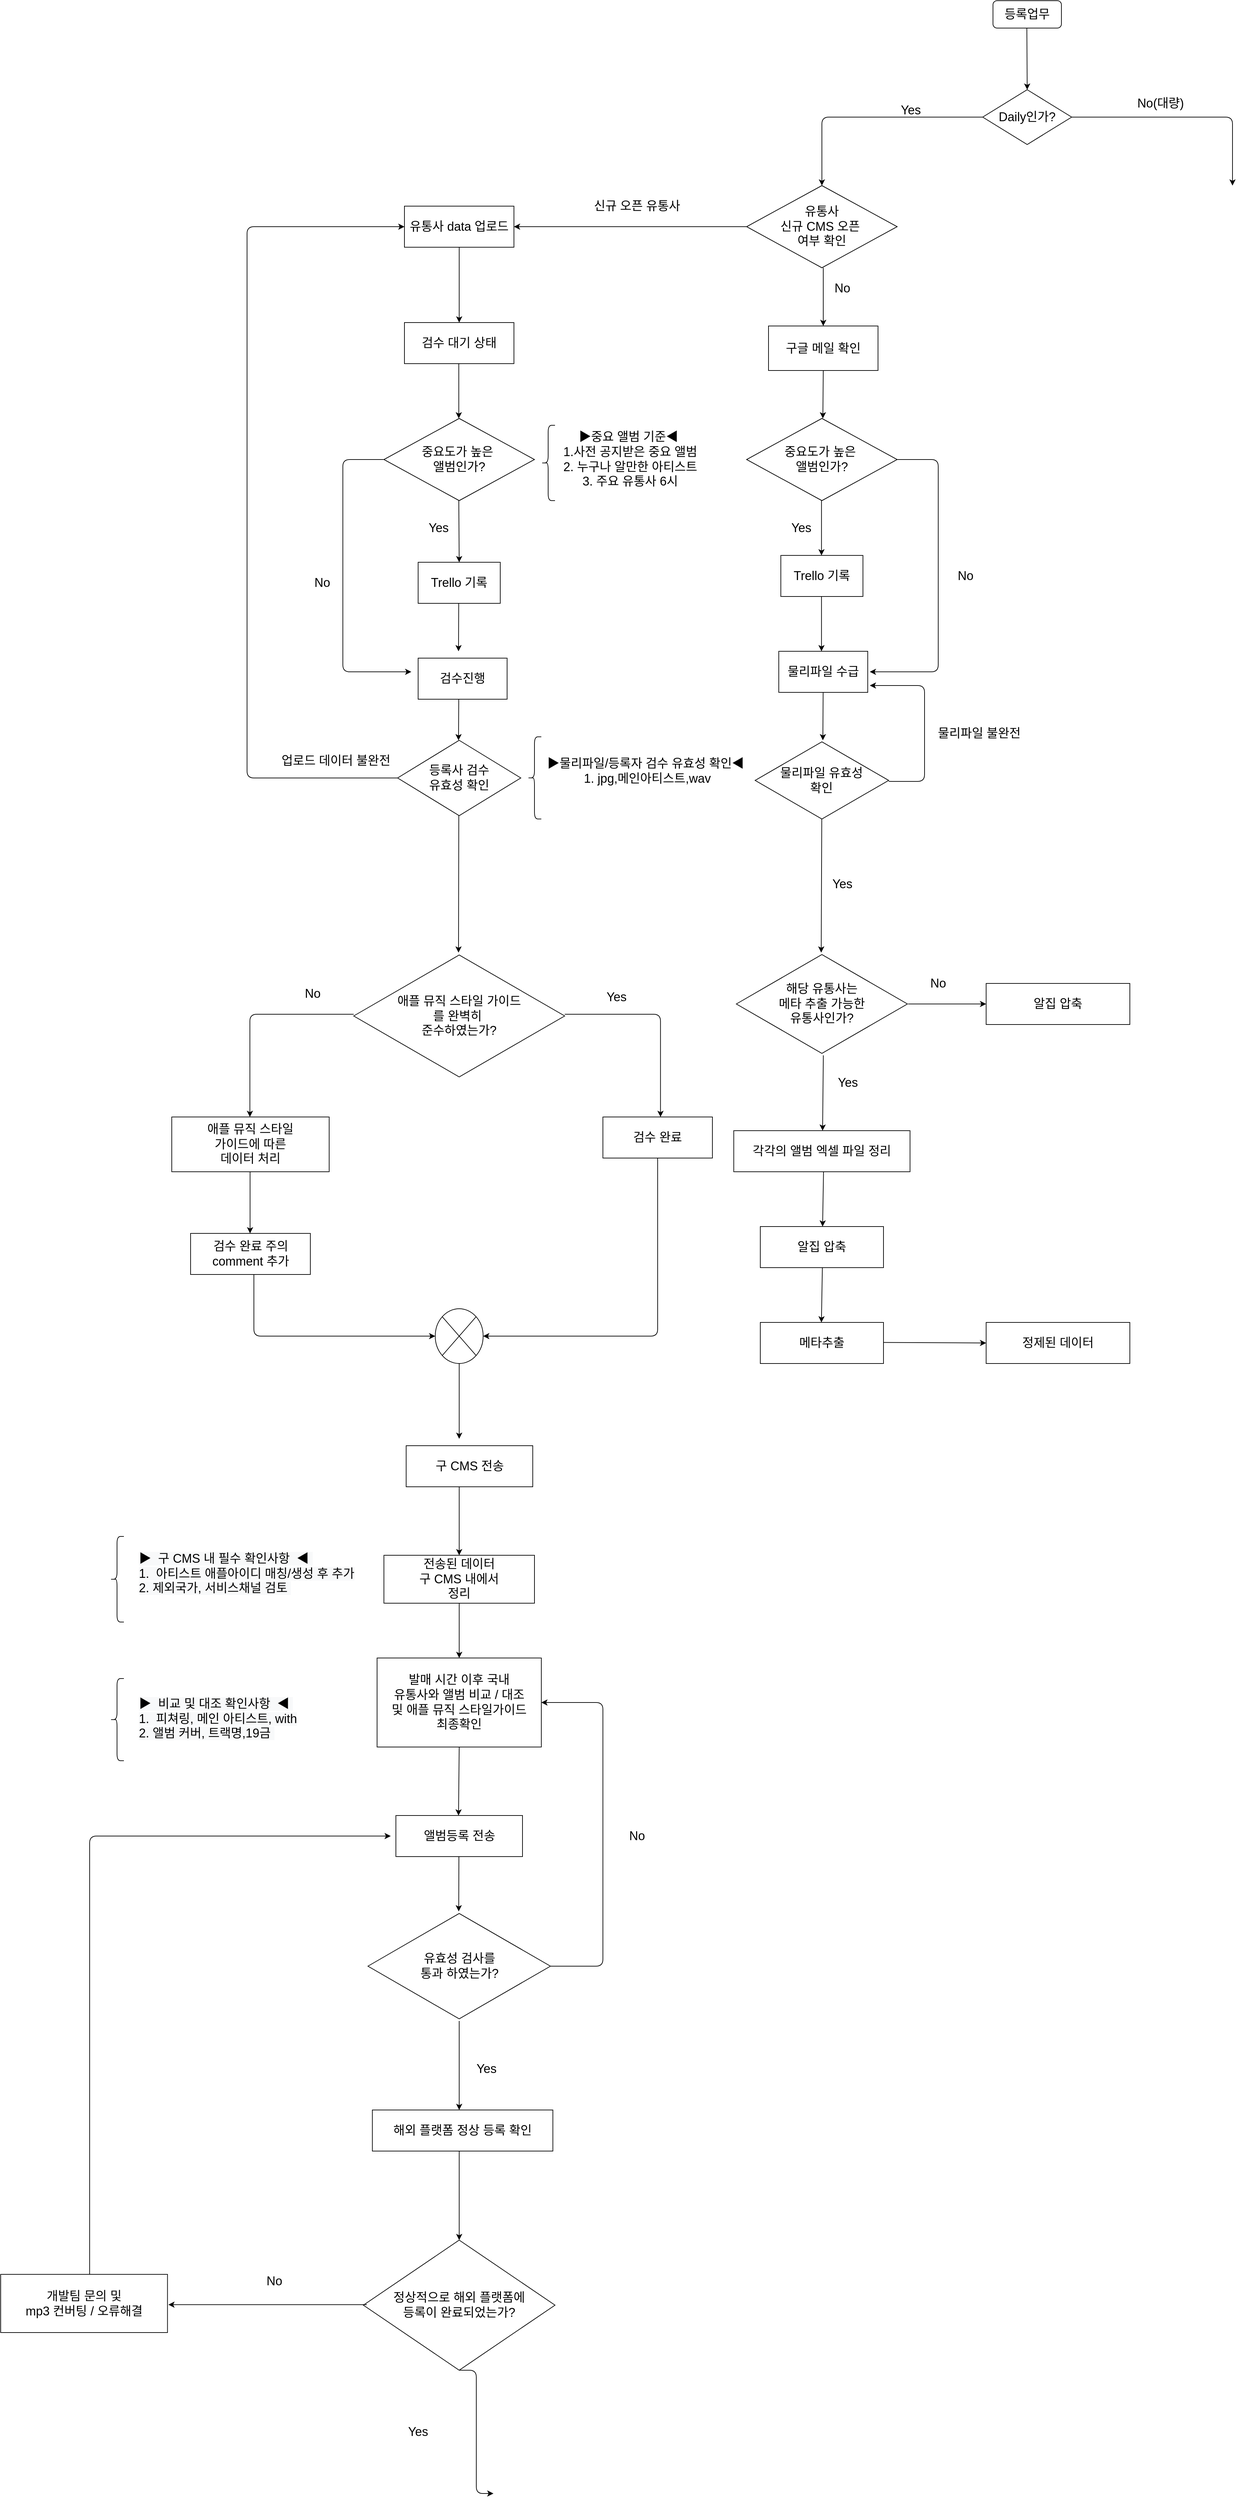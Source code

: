 <mxfile version="13.7.5" type="github">
  <diagram id="C5RBs43oDa-KdzZeNtuy" name="Page-1">
    <mxGraphModel dx="2010" dy="1134" grid="1" gridSize="10" guides="1" tooltips="1" connect="1" arrows="1" fold="1" page="1" pageScale="5" pageWidth="827" pageHeight="1169" math="0" shadow="0">
      <root>
        <mxCell id="WIyWlLk6GJQsqaUBKTNV-0" />
        <mxCell id="WIyWlLk6GJQsqaUBKTNV-1" parent="WIyWlLk6GJQsqaUBKTNV-0" />
        <mxCell id="NXojXSi49g-Y3K-OqPZ--0" value="&lt;span style=&quot;font-size: 18px&quot;&gt;등록업무&lt;/span&gt;" style="rounded=1;whiteSpace=wrap;html=1;" parent="WIyWlLk6GJQsqaUBKTNV-1" vertex="1">
          <mxGeometry x="2250" y="10" width="100" height="40" as="geometry" />
        </mxCell>
        <mxCell id="NXojXSi49g-Y3K-OqPZ--2" value="" style="endArrow=classic;html=1;" parent="WIyWlLk6GJQsqaUBKTNV-1" edge="1">
          <mxGeometry width="50" height="50" relative="1" as="geometry">
            <mxPoint x="2299.5" y="50" as="sourcePoint" />
            <mxPoint x="2300" y="140" as="targetPoint" />
          </mxGeometry>
        </mxCell>
        <mxCell id="NXojXSi49g-Y3K-OqPZ--3" value="&lt;font style=&quot;font-size: 18px&quot;&gt;Daily인가?&lt;/font&gt;" style="rhombus;whiteSpace=wrap;html=1;" parent="WIyWlLk6GJQsqaUBKTNV-1" vertex="1">
          <mxGeometry x="2235" y="140" width="130" height="80" as="geometry" />
        </mxCell>
        <mxCell id="NXojXSi49g-Y3K-OqPZ--4" value="" style="edgeStyle=segmentEdgeStyle;endArrow=classic;html=1;" parent="WIyWlLk6GJQsqaUBKTNV-1" edge="1">
          <mxGeometry width="50" height="50" relative="1" as="geometry">
            <mxPoint x="2365" y="180" as="sourcePoint" />
            <mxPoint x="2600" y="280" as="targetPoint" />
          </mxGeometry>
        </mxCell>
        <mxCell id="NXojXSi49g-Y3K-OqPZ--5" value="&lt;span style=&quot;font-size: 18px&quot;&gt;No(대량)&lt;/span&gt;" style="text;html=1;strokeColor=none;fillColor=none;align=center;verticalAlign=middle;whiteSpace=wrap;rounded=0;" parent="WIyWlLk6GJQsqaUBKTNV-1" vertex="1">
          <mxGeometry x="2440" y="150" width="110" height="20" as="geometry" />
        </mxCell>
        <mxCell id="NXojXSi49g-Y3K-OqPZ--6" value="" style="edgeStyle=segmentEdgeStyle;endArrow=classic;html=1;" parent="WIyWlLk6GJQsqaUBKTNV-1" edge="1">
          <mxGeometry width="50" height="50" relative="1" as="geometry">
            <mxPoint x="2235" y="180" as="sourcePoint" />
            <mxPoint x="2000" y="280" as="targetPoint" />
            <Array as="points">
              <mxPoint x="2000" y="180" />
              <mxPoint x="2000" y="280" />
            </Array>
          </mxGeometry>
        </mxCell>
        <mxCell id="NXojXSi49g-Y3K-OqPZ--7" value="&lt;span style=&quot;font-size: 18px&quot;&gt;No&lt;/span&gt;" style="text;html=1;strokeColor=none;fillColor=none;align=center;verticalAlign=middle;whiteSpace=wrap;rounded=0;" parent="WIyWlLk6GJQsqaUBKTNV-1" vertex="1">
          <mxGeometry x="1970" y="420" width="120" height="20" as="geometry" />
        </mxCell>
        <mxCell id="NXojXSi49g-Y3K-OqPZ--8" value="&lt;font style=&quot;font-size: 18px&quot;&gt;유통사&lt;br&gt;신규 CMS 오픈&amp;nbsp;&lt;br&gt;여부 확인&lt;/font&gt;" style="rhombus;whiteSpace=wrap;html=1;" parent="WIyWlLk6GJQsqaUBKTNV-1" vertex="1">
          <mxGeometry x="1890" y="280" width="220" height="120" as="geometry" />
        </mxCell>
        <mxCell id="NXojXSi49g-Y3K-OqPZ--10" value="&lt;span style=&quot;font-size: 18px&quot;&gt;신규 오픈 유통사&lt;/span&gt;" style="text;html=1;strokeColor=none;fillColor=none;align=center;verticalAlign=middle;whiteSpace=wrap;rounded=0;" parent="WIyWlLk6GJQsqaUBKTNV-1" vertex="1">
          <mxGeometry x="1640" y="300" width="180" height="20" as="geometry" />
        </mxCell>
        <mxCell id="NXojXSi49g-Y3K-OqPZ--12" value="&lt;span style=&quot;font-size: 18px&quot;&gt;Yes&lt;/span&gt;" style="text;html=1;strokeColor=none;fillColor=none;align=center;verticalAlign=middle;whiteSpace=wrap;rounded=0;" parent="WIyWlLk6GJQsqaUBKTNV-1" vertex="1">
          <mxGeometry x="2070" y="160" width="120" height="20" as="geometry" />
        </mxCell>
        <mxCell id="NXojXSi49g-Y3K-OqPZ--13" value="" style="endArrow=classic;html=1;" parent="WIyWlLk6GJQsqaUBKTNV-1" edge="1" target="NXojXSi49g-Y3K-OqPZ--14">
          <mxGeometry width="50" height="50" relative="1" as="geometry">
            <mxPoint x="2002" y="400" as="sourcePoint" />
            <mxPoint x="2000" y="440" as="targetPoint" />
          </mxGeometry>
        </mxCell>
        <mxCell id="NXojXSi49g-Y3K-OqPZ--14" value="&lt;span style=&quot;font-size: 18px&quot;&gt;&lt;br&gt;구글 메일 확인&lt;br&gt;&lt;br&gt;&lt;/span&gt;" style="rounded=0;whiteSpace=wrap;html=1;" parent="WIyWlLk6GJQsqaUBKTNV-1" vertex="1">
          <mxGeometry x="1922" y="485" width="160" height="65" as="geometry" />
        </mxCell>
        <mxCell id="NXojXSi49g-Y3K-OqPZ--17" value="&lt;font style=&quot;font-size: 18px&quot;&gt;검수 대기 상태&lt;/font&gt;" style="rounded=0;whiteSpace=wrap;html=1;" parent="WIyWlLk6GJQsqaUBKTNV-1" vertex="1">
          <mxGeometry x="1390" y="480" width="160" height="60" as="geometry" />
        </mxCell>
        <mxCell id="NXojXSi49g-Y3K-OqPZ--18" value="" style="endArrow=classic;html=1;exitX=0.5;exitY=1;exitDx=0;exitDy=0;" parent="WIyWlLk6GJQsqaUBKTNV-1" edge="1" source="NXojXSi49g-Y3K-OqPZ--14">
          <mxGeometry width="50" height="50" relative="1" as="geometry">
            <mxPoint x="2001" y="590" as="sourcePoint" />
            <mxPoint x="2001.41" y="620" as="targetPoint" />
          </mxGeometry>
        </mxCell>
        <mxCell id="NXojXSi49g-Y3K-OqPZ--19" value="&lt;span style=&quot;font-size: 18px&quot;&gt;중요도가 높은&amp;nbsp;&lt;br&gt;앨범인가?&lt;br&gt;&lt;/span&gt;" style="rhombus;whiteSpace=wrap;html=1;" parent="WIyWlLk6GJQsqaUBKTNV-1" vertex="1">
          <mxGeometry x="1890" y="620" width="220" height="120" as="geometry" />
        </mxCell>
        <mxCell id="NXojXSi49g-Y3K-OqPZ--21" value="" style="endArrow=classic;html=1;" parent="WIyWlLk6GJQsqaUBKTNV-1" edge="1">
          <mxGeometry width="50" height="50" relative="1" as="geometry">
            <mxPoint x="1469.41" y="540" as="sourcePoint" />
            <mxPoint x="1469.41" y="620" as="targetPoint" />
          </mxGeometry>
        </mxCell>
        <mxCell id="NXojXSi49g-Y3K-OqPZ--22" value="&lt;span style=&quot;font-size: 18px&quot;&gt;중요도가 높은&amp;nbsp;&lt;br&gt;앨범인가?&lt;br&gt;&lt;/span&gt;" style="rhombus;whiteSpace=wrap;html=1;" parent="WIyWlLk6GJQsqaUBKTNV-1" vertex="1">
          <mxGeometry x="1360" y="620" width="220" height="120" as="geometry" />
        </mxCell>
        <mxCell id="NXojXSi49g-Y3K-OqPZ--23" value="&lt;font style=&quot;font-size: 18px&quot;&gt;Trello 기록&lt;/font&gt;" style="rounded=0;whiteSpace=wrap;html=1;" parent="WIyWlLk6GJQsqaUBKTNV-1" vertex="1">
          <mxGeometry x="1940" y="820" width="120" height="60" as="geometry" />
        </mxCell>
        <mxCell id="NXojXSi49g-Y3K-OqPZ--24" value="&lt;span style=&quot;font-size: 18px&quot;&gt;Yes&lt;/span&gt;" style="text;html=1;strokeColor=none;fillColor=none;align=center;verticalAlign=middle;whiteSpace=wrap;rounded=0;" parent="WIyWlLk6GJQsqaUBKTNV-1" vertex="1">
          <mxGeometry x="1380" y="770" width="120" height="20" as="geometry" />
        </mxCell>
        <mxCell id="NXojXSi49g-Y3K-OqPZ--28" value="" style="endArrow=classic;html=1;" parent="WIyWlLk6GJQsqaUBKTNV-1" edge="1">
          <mxGeometry width="50" height="50" relative="1" as="geometry">
            <mxPoint x="1999.41" y="740" as="sourcePoint" />
            <mxPoint x="1999.41" y="820" as="targetPoint" />
          </mxGeometry>
        </mxCell>
        <mxCell id="NXojXSi49g-Y3K-OqPZ--29" value="" style="endArrow=classic;html=1;entryX=0.5;entryY=0;entryDx=0;entryDy=0;" parent="WIyWlLk6GJQsqaUBKTNV-1" target="NXojXSi49g-Y3K-OqPZ--44" edge="1">
          <mxGeometry width="50" height="50" relative="1" as="geometry">
            <mxPoint x="1469.41" y="740" as="sourcePoint" />
            <mxPoint x="1469.41" y="820" as="targetPoint" />
          </mxGeometry>
        </mxCell>
        <mxCell id="NXojXSi49g-Y3K-OqPZ--30" value="&lt;span style=&quot;font-size: 18px&quot;&gt;Yes&lt;/span&gt;" style="text;html=1;strokeColor=none;fillColor=none;align=center;verticalAlign=middle;whiteSpace=wrap;rounded=0;" parent="WIyWlLk6GJQsqaUBKTNV-1" vertex="1">
          <mxGeometry x="1910" y="770" width="120" height="20" as="geometry" />
        </mxCell>
        <mxCell id="NXojXSi49g-Y3K-OqPZ--31" value="&lt;span style=&quot;font-size: 18px&quot;&gt;검수 완료&lt;/span&gt;" style="rounded=0;whiteSpace=wrap;html=1;" parent="WIyWlLk6GJQsqaUBKTNV-1" vertex="1">
          <mxGeometry x="1680" y="1640" width="160" height="60" as="geometry" />
        </mxCell>
        <mxCell id="NXojXSi49g-Y3K-OqPZ--32" value="&lt;span style=&quot;font-size: 18px&quot;&gt;▶중요 앨범 기준◀&amp;nbsp;&lt;br&gt;1.사전 공지받은 중요 앨범&lt;br&gt;2. 누구나 알만한 아티스트&lt;br&gt;3. 주요 유통사 6시&lt;br&gt;&lt;/span&gt;" style="text;html=1;strokeColor=none;fillColor=none;align=center;verticalAlign=middle;whiteSpace=wrap;rounded=0;" parent="WIyWlLk6GJQsqaUBKTNV-1" vertex="1">
          <mxGeometry x="1580" y="585" width="280" height="190" as="geometry" />
        </mxCell>
        <mxCell id="NXojXSi49g-Y3K-OqPZ--33" value="" style="shape=curlyBracket;whiteSpace=wrap;html=1;rounded=1;" parent="WIyWlLk6GJQsqaUBKTNV-1" vertex="1">
          <mxGeometry x="1590" y="630" width="20" height="110" as="geometry" />
        </mxCell>
        <mxCell id="NXojXSi49g-Y3K-OqPZ--37" value="" style="edgeStyle=elbowEdgeStyle;elbow=horizontal;endArrow=classic;html=1;" parent="WIyWlLk6GJQsqaUBKTNV-1" edge="1">
          <mxGeometry width="50" height="50" relative="1" as="geometry">
            <mxPoint x="1360" y="680" as="sourcePoint" />
            <mxPoint x="1400" y="990" as="targetPoint" />
            <Array as="points">
              <mxPoint x="1300" y="810" />
            </Array>
          </mxGeometry>
        </mxCell>
        <mxCell id="NXojXSi49g-Y3K-OqPZ--38" value="" style="endArrow=classic;html=1;" parent="WIyWlLk6GJQsqaUBKTNV-1" edge="1">
          <mxGeometry width="50" height="50" relative="1" as="geometry">
            <mxPoint x="1469.29" y="890" as="sourcePoint" />
            <mxPoint x="1469" y="960" as="targetPoint" />
          </mxGeometry>
        </mxCell>
        <mxCell id="NXojXSi49g-Y3K-OqPZ--39" value="" style="edgeStyle=elbowEdgeStyle;elbow=horizontal;endArrow=classic;html=1;" parent="WIyWlLk6GJQsqaUBKTNV-1" edge="1">
          <mxGeometry width="50" height="50" relative="1" as="geometry">
            <mxPoint x="2110" y="680" as="sourcePoint" />
            <mxPoint x="2070" y="990" as="targetPoint" />
            <Array as="points">
              <mxPoint x="2170" y="850" />
            </Array>
          </mxGeometry>
        </mxCell>
        <mxCell id="NXojXSi49g-Y3K-OqPZ--40" value="" style="endArrow=classic;html=1;" parent="WIyWlLk6GJQsqaUBKTNV-1" edge="1">
          <mxGeometry width="50" height="50" relative="1" as="geometry">
            <mxPoint x="1999.41" y="880" as="sourcePoint" />
            <mxPoint x="1999.41" y="960" as="targetPoint" />
          </mxGeometry>
        </mxCell>
        <mxCell id="NXojXSi49g-Y3K-OqPZ--41" value="&lt;span style=&quot;font-size: 18px&quot;&gt;Yes&lt;/span&gt;" style="text;html=1;strokeColor=none;fillColor=none;align=center;verticalAlign=middle;whiteSpace=wrap;rounded=0;" parent="WIyWlLk6GJQsqaUBKTNV-1" vertex="1">
          <mxGeometry x="1640" y="1455" width="120" height="20" as="geometry" />
        </mxCell>
        <mxCell id="NXojXSi49g-Y3K-OqPZ--42" value="&lt;span style=&quot;font-size: 18px&quot;&gt;No&lt;/span&gt;" style="text;html=1;strokeColor=none;fillColor=none;align=center;verticalAlign=middle;whiteSpace=wrap;rounded=0;" parent="WIyWlLk6GJQsqaUBKTNV-1" vertex="1">
          <mxGeometry x="2150" y="840" width="120" height="20" as="geometry" />
        </mxCell>
        <mxCell id="NXojXSi49g-Y3K-OqPZ--44" value="&lt;font style=&quot;font-size: 18px&quot;&gt;Trello 기록&lt;/font&gt;" style="rounded=0;whiteSpace=wrap;html=1;" parent="WIyWlLk6GJQsqaUBKTNV-1" vertex="1">
          <mxGeometry x="1410" y="830" width="120" height="60" as="geometry" />
        </mxCell>
        <mxCell id="NXojXSi49g-Y3K-OqPZ--46" value="&lt;font style=&quot;font-size: 18px&quot;&gt;물리파일 수급&lt;/font&gt;" style="rounded=0;whiteSpace=wrap;html=1;" parent="WIyWlLk6GJQsqaUBKTNV-1" vertex="1">
          <mxGeometry x="1937" y="960" width="130" height="60" as="geometry" />
        </mxCell>
        <mxCell id="_Ghy4deFd8bVYPHdU4sL-0" value="&lt;span style=&quot;font-size: 18px&quot;&gt;유통사 data 업로드&lt;/span&gt;" style="rounded=0;whiteSpace=wrap;html=1;" vertex="1" parent="WIyWlLk6GJQsqaUBKTNV-1">
          <mxGeometry x="1390" y="310" width="160" height="60" as="geometry" />
        </mxCell>
        <mxCell id="_Ghy4deFd8bVYPHdU4sL-1" value="" style="endArrow=classic;html=1;entryX=1;entryY=0.5;entryDx=0;entryDy=0;" edge="1" parent="WIyWlLk6GJQsqaUBKTNV-1" target="_Ghy4deFd8bVYPHdU4sL-0">
          <mxGeometry width="50" height="50" relative="1" as="geometry">
            <mxPoint x="1890" y="340" as="sourcePoint" />
            <mxPoint x="1570" y="340" as="targetPoint" />
          </mxGeometry>
        </mxCell>
        <mxCell id="_Ghy4deFd8bVYPHdU4sL-3" value="" style="endArrow=classic;html=1;entryX=0.5;entryY=0;entryDx=0;entryDy=0;" edge="1" parent="WIyWlLk6GJQsqaUBKTNV-1" target="NXojXSi49g-Y3K-OqPZ--17">
          <mxGeometry width="50" height="50" relative="1" as="geometry">
            <mxPoint x="1470" y="370" as="sourcePoint" />
            <mxPoint x="1520" y="320" as="targetPoint" />
          </mxGeometry>
        </mxCell>
        <mxCell id="_Ghy4deFd8bVYPHdU4sL-4" value="&lt;font style=&quot;font-size: 18px&quot;&gt;등록사 검수&lt;br&gt;유효성 확인&lt;br&gt;&lt;/font&gt;" style="rhombus;whiteSpace=wrap;html=1;" vertex="1" parent="WIyWlLk6GJQsqaUBKTNV-1">
          <mxGeometry x="1380" y="1090" width="180" height="110" as="geometry" />
        </mxCell>
        <mxCell id="_Ghy4deFd8bVYPHdU4sL-10" value="&lt;font style=&quot;font-size: 18px&quot;&gt;물리파일 유효성&lt;br&gt;확인&lt;br&gt;&lt;/font&gt;" style="html=1;whiteSpace=wrap;aspect=fixed;shape=isoRectangle;" vertex="1" parent="WIyWlLk6GJQsqaUBKTNV-1">
          <mxGeometry x="1902.42" y="1090" width="195.17" height="117.1" as="geometry" />
        </mxCell>
        <mxCell id="_Ghy4deFd8bVYPHdU4sL-11" value="" style="endArrow=classic;html=1;" edge="1" parent="WIyWlLk6GJQsqaUBKTNV-1">
          <mxGeometry width="50" height="50" relative="1" as="geometry">
            <mxPoint x="1469.41" y="1020.0" as="sourcePoint" />
            <mxPoint x="1469" y="1090" as="targetPoint" />
          </mxGeometry>
        </mxCell>
        <mxCell id="_Ghy4deFd8bVYPHdU4sL-12" value="" style="edgeStyle=elbowEdgeStyle;elbow=horizontal;endArrow=classic;html=1;exitX=0;exitY=0.5;exitDx=0;exitDy=0;" edge="1" parent="WIyWlLk6GJQsqaUBKTNV-1" source="_Ghy4deFd8bVYPHdU4sL-4">
          <mxGeometry width="50" height="50" relative="1" as="geometry">
            <mxPoint x="1180" y="1140" as="sourcePoint" />
            <mxPoint x="1390" y="340" as="targetPoint" />
            <Array as="points">
              <mxPoint x="1160" y="460" />
            </Array>
          </mxGeometry>
        </mxCell>
        <mxCell id="_Ghy4deFd8bVYPHdU4sL-13" value="&lt;span style=&quot;font-size: 18px&quot;&gt;물리파일 불완전&lt;/span&gt;" style="text;html=1;strokeColor=none;fillColor=none;align=center;verticalAlign=middle;whiteSpace=wrap;rounded=0;" vertex="1" parent="WIyWlLk6GJQsqaUBKTNV-1">
          <mxGeometry x="2130" y="1060" width="200" height="40" as="geometry" />
        </mxCell>
        <mxCell id="_Ghy4deFd8bVYPHdU4sL-14" value="" style="shape=curlyBracket;whiteSpace=wrap;html=1;rounded=1;" vertex="1" parent="WIyWlLk6GJQsqaUBKTNV-1">
          <mxGeometry x="1570" y="1084.9" width="20" height="120" as="geometry" />
        </mxCell>
        <mxCell id="_Ghy4deFd8bVYPHdU4sL-15" value="&lt;span style=&quot;font-size: 18px&quot;&gt;▶물리파일/등록자 검수 유효성 확인◀&amp;nbsp;&lt;br&gt;1. jpg,메인아티스트,wav&lt;br&gt;&lt;/span&gt;" style="text;html=1;strokeColor=none;fillColor=none;align=center;verticalAlign=middle;whiteSpace=wrap;rounded=0;" vertex="1" parent="WIyWlLk6GJQsqaUBKTNV-1">
          <mxGeometry x="1580" y="1040" width="330" height="190" as="geometry" />
        </mxCell>
        <mxCell id="_Ghy4deFd8bVYPHdU4sL-16" value="" style="endArrow=classic;html=1;" edge="1" parent="WIyWlLk6GJQsqaUBKTNV-1">
          <mxGeometry width="50" height="50" relative="1" as="geometry">
            <mxPoint x="2001.82" y="1020" as="sourcePoint" />
            <mxPoint x="2001.41" y="1090" as="targetPoint" />
          </mxGeometry>
        </mxCell>
        <mxCell id="_Ghy4deFd8bVYPHdU4sL-20" value="" style="edgeStyle=elbowEdgeStyle;elbow=horizontal;endArrow=classic;html=1;" edge="1" parent="WIyWlLk6GJQsqaUBKTNV-1">
          <mxGeometry width="50" height="50" relative="1" as="geometry">
            <mxPoint x="2097.59" y="1150" as="sourcePoint" />
            <mxPoint x="2070" y="1010" as="targetPoint" />
            <Array as="points">
              <mxPoint x="2150" y="1080" />
            </Array>
          </mxGeometry>
        </mxCell>
        <mxCell id="_Ghy4deFd8bVYPHdU4sL-21" value="&lt;span style=&quot;font-size: 18px&quot;&gt;업로드 데이터 불완전&lt;/span&gt;" style="text;html=1;strokeColor=none;fillColor=none;align=center;verticalAlign=middle;whiteSpace=wrap;rounded=0;" vertex="1" parent="WIyWlLk6GJQsqaUBKTNV-1">
          <mxGeometry x="1190" y="1100" width="200" height="40" as="geometry" />
        </mxCell>
        <mxCell id="_Ghy4deFd8bVYPHdU4sL-22" value="" style="endArrow=classic;html=1;" edge="1" parent="WIyWlLk6GJQsqaUBKTNV-1">
          <mxGeometry width="50" height="50" relative="1" as="geometry">
            <mxPoint x="1469.41" y="1200.0" as="sourcePoint" />
            <mxPoint x="1469" y="1400" as="targetPoint" />
          </mxGeometry>
        </mxCell>
        <mxCell id="_Ghy4deFd8bVYPHdU4sL-23" value="" style="endArrow=classic;html=1;" edge="1" parent="WIyWlLk6GJQsqaUBKTNV-1">
          <mxGeometry width="50" height="50" relative="1" as="geometry">
            <mxPoint x="1999.82" y="1204.9" as="sourcePoint" />
            <mxPoint x="1999" y="1400" as="targetPoint" />
          </mxGeometry>
        </mxCell>
        <mxCell id="_Ghy4deFd8bVYPHdU4sL-25" value="&lt;span style=&quot;font-size: 18px&quot;&gt;Yes&lt;/span&gt;" style="text;html=1;strokeColor=none;fillColor=none;align=center;verticalAlign=middle;whiteSpace=wrap;rounded=0;" vertex="1" parent="WIyWlLk6GJQsqaUBKTNV-1">
          <mxGeometry x="1977.59" y="1580" width="120" height="20" as="geometry" />
        </mxCell>
        <mxCell id="_Ghy4deFd8bVYPHdU4sL-34" value="&lt;font style=&quot;font-size: 18px&quot;&gt;애플 뮤직 스타일 가이드&lt;br&gt;를 완벽히&amp;nbsp;&lt;br&gt;준수하였는가?&lt;br&gt;&lt;/font&gt;" style="html=1;whiteSpace=wrap;aspect=fixed;shape=isoRectangle;" vertex="1" parent="WIyWlLk6GJQsqaUBKTNV-1">
          <mxGeometry x="1315.84" y="1400" width="308.33" height="185" as="geometry" />
        </mxCell>
        <mxCell id="_Ghy4deFd8bVYPHdU4sL-35" value="" style="edgeStyle=segmentEdgeStyle;endArrow=classic;html=1;" edge="1" parent="WIyWlLk6GJQsqaUBKTNV-1">
          <mxGeometry width="50" height="50" relative="1" as="geometry">
            <mxPoint x="1624.17" y="1490" as="sourcePoint" />
            <mxPoint x="1764.17" y="1640" as="targetPoint" />
            <Array as="points">
              <mxPoint x="1764.17" y="1490" />
              <mxPoint x="1764.17" y="1620" />
            </Array>
          </mxGeometry>
        </mxCell>
        <mxCell id="_Ghy4deFd8bVYPHdU4sL-36" value="" style="edgeStyle=segmentEdgeStyle;endArrow=classic;html=1;" edge="1" parent="WIyWlLk6GJQsqaUBKTNV-1">
          <mxGeometry width="50" height="50" relative="1" as="geometry">
            <mxPoint x="1315.84" y="1490" as="sourcePoint" />
            <mxPoint x="1164.17" y="1640" as="targetPoint" />
            <Array as="points">
              <mxPoint x="1164.17" y="1490" />
              <mxPoint x="1164.17" y="1620" />
            </Array>
          </mxGeometry>
        </mxCell>
        <mxCell id="_Ghy4deFd8bVYPHdU4sL-37" value="&lt;span style=&quot;font-size: 18px&quot;&gt;No&lt;/span&gt;" style="text;html=1;strokeColor=none;fillColor=none;align=center;verticalAlign=middle;whiteSpace=wrap;rounded=0;" vertex="1" parent="WIyWlLk6GJQsqaUBKTNV-1">
          <mxGeometry x="1195.84" y="1450" width="120" height="20" as="geometry" />
        </mxCell>
        <mxCell id="_Ghy4deFd8bVYPHdU4sL-38" value="&lt;span style=&quot;font-size: 18px&quot;&gt;No&lt;/span&gt;" style="text;html=1;strokeColor=none;fillColor=none;align=center;verticalAlign=middle;whiteSpace=wrap;rounded=0;" vertex="1" parent="WIyWlLk6GJQsqaUBKTNV-1">
          <mxGeometry x="1210" y="850" width="120" height="20" as="geometry" />
        </mxCell>
        <mxCell id="_Ghy4deFd8bVYPHdU4sL-40" value="&lt;span style=&quot;font-size: 18px&quot;&gt;애플 뮤직 스타일&lt;br&gt;가이드에 따른&lt;br&gt;데이터 처리&lt;br&gt;&lt;/span&gt;" style="rounded=0;whiteSpace=wrap;html=1;" vertex="1" parent="WIyWlLk6GJQsqaUBKTNV-1">
          <mxGeometry x="1050" y="1640" width="230" height="80" as="geometry" />
        </mxCell>
        <mxCell id="_Ghy4deFd8bVYPHdU4sL-41" value="&lt;span style=&quot;font-size: 18px&quot;&gt;검수진행&lt;/span&gt;" style="rounded=0;whiteSpace=wrap;html=1;" vertex="1" parent="WIyWlLk6GJQsqaUBKTNV-1">
          <mxGeometry x="1410" y="970" width="130" height="60" as="geometry" />
        </mxCell>
        <mxCell id="_Ghy4deFd8bVYPHdU4sL-42" value="&lt;span style=&quot;font-size: 18px&quot;&gt;검수 완료 주의&lt;br&gt;comment 추가&lt;br&gt;&lt;/span&gt;" style="rounded=0;whiteSpace=wrap;html=1;" vertex="1" parent="WIyWlLk6GJQsqaUBKTNV-1">
          <mxGeometry x="1077.5" y="1810" width="175" height="60" as="geometry" />
        </mxCell>
        <mxCell id="_Ghy4deFd8bVYPHdU4sL-43" value="" style="endArrow=classic;html=1;" edge="1" parent="WIyWlLk6GJQsqaUBKTNV-1">
          <mxGeometry width="50" height="50" relative="1" as="geometry">
            <mxPoint x="1164.41" y="1720" as="sourcePoint" />
            <mxPoint x="1164.41" y="1810" as="targetPoint" />
          </mxGeometry>
        </mxCell>
        <mxCell id="_Ghy4deFd8bVYPHdU4sL-45" value="" style="edgeStyle=segmentEdgeStyle;endArrow=classic;html=1;" edge="1" parent="WIyWlLk6GJQsqaUBKTNV-1" target="_Ghy4deFd8bVYPHdU4sL-47">
          <mxGeometry width="50" height="50" relative="1" as="geometry">
            <mxPoint x="1170" y="1870" as="sourcePoint" />
            <mxPoint x="1430" y="1960" as="targetPoint" />
            <Array as="points">
              <mxPoint x="1170" y="1960" />
              <mxPoint x="1220" y="1960" />
            </Array>
          </mxGeometry>
        </mxCell>
        <mxCell id="_Ghy4deFd8bVYPHdU4sL-46" value="" style="edgeStyle=segmentEdgeStyle;endArrow=classic;html=1;entryX=1;entryY=0.5;entryDx=0;entryDy=0;" edge="1" parent="WIyWlLk6GJQsqaUBKTNV-1" target="_Ghy4deFd8bVYPHdU4sL-47">
          <mxGeometry width="50" height="50" relative="1" as="geometry">
            <mxPoint x="1760" y="1700" as="sourcePoint" />
            <mxPoint x="1490" y="1960" as="targetPoint" />
            <Array as="points">
              <mxPoint x="1760" y="1960" />
            </Array>
          </mxGeometry>
        </mxCell>
        <mxCell id="_Ghy4deFd8bVYPHdU4sL-47" value="" style="shape=sumEllipse;perimeter=ellipsePerimeter;whiteSpace=wrap;html=1;backgroundOutline=1;" vertex="1" parent="WIyWlLk6GJQsqaUBKTNV-1">
          <mxGeometry x="1435" y="1920" width="70" height="80" as="geometry" />
        </mxCell>
        <mxCell id="_Ghy4deFd8bVYPHdU4sL-48" value="" style="endArrow=classic;html=1;" edge="1" parent="WIyWlLk6GJQsqaUBKTNV-1">
          <mxGeometry width="50" height="50" relative="1" as="geometry">
            <mxPoint x="1470" y="2000" as="sourcePoint" />
            <mxPoint x="1470" y="2110" as="targetPoint" />
          </mxGeometry>
        </mxCell>
        <mxCell id="_Ghy4deFd8bVYPHdU4sL-49" value="&lt;span style=&quot;font-size: 18px&quot;&gt;앨범등록 전송&lt;/span&gt;" style="rounded=0;whiteSpace=wrap;html=1;" vertex="1" parent="WIyWlLk6GJQsqaUBKTNV-1">
          <mxGeometry x="1377.5" y="2660" width="185" height="60" as="geometry" />
        </mxCell>
        <mxCell id="_Ghy4deFd8bVYPHdU4sL-50" value="" style="endArrow=classic;html=1;" edge="1" parent="WIyWlLk6GJQsqaUBKTNV-1">
          <mxGeometry width="50" height="50" relative="1" as="geometry">
            <mxPoint x="1470" y="2170" as="sourcePoint" />
            <mxPoint x="1470" y="2280" as="targetPoint" />
          </mxGeometry>
        </mxCell>
        <mxCell id="_Ghy4deFd8bVYPHdU4sL-51" value="&lt;font style=&quot;font-size: 18px&quot;&gt;전송된 데이터 &lt;br&gt;구 CMS 내에서&lt;br&gt;정리&lt;/font&gt;" style="rounded=0;whiteSpace=wrap;html=1;" vertex="1" parent="WIyWlLk6GJQsqaUBKTNV-1">
          <mxGeometry x="1360" y="2280" width="220" height="70" as="geometry" />
        </mxCell>
        <mxCell id="_Ghy4deFd8bVYPHdU4sL-52" value="" style="shape=curlyBracket;whiteSpace=wrap;html=1;rounded=1;" vertex="1" parent="WIyWlLk6GJQsqaUBKTNV-1">
          <mxGeometry x="960" y="2252.5" width="20" height="125" as="geometry" />
        </mxCell>
        <mxCell id="_Ghy4deFd8bVYPHdU4sL-53" value="&lt;span style=&quot;color: rgb(0 , 0 , 0) ; font-family: &amp;#34;helvetica&amp;#34; ; font-size: 18px ; font-style: normal ; font-weight: 400 ; letter-spacing: normal ; text-align: center ; text-indent: 0px ; text-transform: none ; word-spacing: 0px ; background-color: rgb(248 , 249 , 250) ; display: inline ; float: none&quot;&gt;▶&amp;nbsp; 구 CMS 내 필수 확인사항&amp;nbsp; ◀&amp;nbsp;&lt;br&gt;1.&amp;nbsp; 아티스트 애플아이디 매칭/생성 후 추가&lt;br&gt;2. 제외국가, 서비스채널 검토&amp;nbsp;&lt;br&gt;&lt;/span&gt;" style="text;whiteSpace=wrap;html=1;" vertex="1" parent="WIyWlLk6GJQsqaUBKTNV-1">
          <mxGeometry x="1000" y="2267.5" width="380" height="100" as="geometry" />
        </mxCell>
        <mxCell id="_Ghy4deFd8bVYPHdU4sL-55" value="" style="endArrow=classic;html=1;entryX=0.5;entryY=0;entryDx=0;entryDy=0;" edge="1" parent="WIyWlLk6GJQsqaUBKTNV-1" target="_Ghy4deFd8bVYPHdU4sL-56">
          <mxGeometry width="50" height="50" relative="1" as="geometry">
            <mxPoint x="1470" y="2350" as="sourcePoint" />
            <mxPoint x="1470" y="2410" as="targetPoint" />
          </mxGeometry>
        </mxCell>
        <mxCell id="_Ghy4deFd8bVYPHdU4sL-56" value="&lt;font style=&quot;font-size: 18px&quot;&gt;발매 시간 이후 국내&lt;br&gt;유통사와 앨범 비교 / 대조&lt;br&gt;및 애플 뮤직 스타일가이드&lt;br&gt;최종확인&lt;br&gt;&lt;/font&gt;" style="rounded=0;whiteSpace=wrap;html=1;" vertex="1" parent="WIyWlLk6GJQsqaUBKTNV-1">
          <mxGeometry x="1350.01" y="2430" width="240" height="130" as="geometry" />
        </mxCell>
        <mxCell id="_Ghy4deFd8bVYPHdU4sL-57" value="" style="shape=curlyBracket;whiteSpace=wrap;html=1;rounded=1;" vertex="1" parent="WIyWlLk6GJQsqaUBKTNV-1">
          <mxGeometry x="960" y="2460" width="20" height="120" as="geometry" />
        </mxCell>
        <mxCell id="_Ghy4deFd8bVYPHdU4sL-58" value="&lt;span style=&quot;color: rgb(0 , 0 , 0) ; font-family: &amp;#34;helvetica&amp;#34; ; font-size: 18px ; font-style: normal ; font-weight: 400 ; letter-spacing: normal ; text-align: center ; text-indent: 0px ; text-transform: none ; word-spacing: 0px ; background-color: rgb(248 , 249 , 250) ; display: inline ; float: none&quot;&gt;▶&amp;nbsp; 비교 및 대조 확인사항&amp;nbsp; ◀&amp;nbsp;&lt;br&gt;1.&amp;nbsp; 피쳐링, 메인 아티스트, with&lt;br&gt;2. 앨범 커버, 트랙명,19금&amp;nbsp;&lt;br&gt;&lt;/span&gt;" style="text;whiteSpace=wrap;html=1;" vertex="1" parent="WIyWlLk6GJQsqaUBKTNV-1">
          <mxGeometry x="1000" y="2480" width="380" height="100" as="geometry" />
        </mxCell>
        <mxCell id="_Ghy4deFd8bVYPHdU4sL-59" value="" style="endArrow=classic;html=1;exitX=0.5;exitY=1;exitDx=0;exitDy=0;" edge="1" parent="WIyWlLk6GJQsqaUBKTNV-1" source="_Ghy4deFd8bVYPHdU4sL-56">
          <mxGeometry width="50" height="50" relative="1" as="geometry">
            <mxPoint x="1469.29" y="2580" as="sourcePoint" />
            <mxPoint x="1469" y="2660" as="targetPoint" />
          </mxGeometry>
        </mxCell>
        <mxCell id="_Ghy4deFd8bVYPHdU4sL-60" value="&lt;font style=&quot;font-size: 18px&quot;&gt;구 CMS 전송&lt;/font&gt;" style="rounded=0;whiteSpace=wrap;html=1;" vertex="1" parent="WIyWlLk6GJQsqaUBKTNV-1">
          <mxGeometry x="1392.5" y="2120" width="185" height="60" as="geometry" />
        </mxCell>
        <mxCell id="_Ghy4deFd8bVYPHdU4sL-61" value="" style="endArrow=classic;html=1;" edge="1" parent="WIyWlLk6GJQsqaUBKTNV-1">
          <mxGeometry width="50" height="50" relative="1" as="geometry">
            <mxPoint x="1469.58" y="2720" as="sourcePoint" />
            <mxPoint x="1469.29" y="2800" as="targetPoint" />
          </mxGeometry>
        </mxCell>
        <mxCell id="_Ghy4deFd8bVYPHdU4sL-62" value="&lt;font style=&quot;font-size: 18px&quot;&gt;유효성 검사를 &lt;br&gt;통과 하였는가?&lt;/font&gt;" style="html=1;whiteSpace=wrap;aspect=fixed;shape=isoRectangle;" vertex="1" parent="WIyWlLk6GJQsqaUBKTNV-1">
          <mxGeometry x="1336.67" y="2800" width="266.67" height="160" as="geometry" />
        </mxCell>
        <mxCell id="_Ghy4deFd8bVYPHdU4sL-63" value="" style="edgeStyle=elbowEdgeStyle;elbow=horizontal;endArrow=classic;html=1;entryX=1;entryY=0.5;entryDx=0;entryDy=0;" edge="1" parent="WIyWlLk6GJQsqaUBKTNV-1" target="_Ghy4deFd8bVYPHdU4sL-56">
          <mxGeometry width="50" height="50" relative="1" as="geometry">
            <mxPoint x="1603.34" y="2880" as="sourcePoint" />
            <mxPoint x="1740" y="2490" as="targetPoint" />
            <Array as="points">
              <mxPoint x="1680" y="2680" />
            </Array>
          </mxGeometry>
        </mxCell>
        <mxCell id="_Ghy4deFd8bVYPHdU4sL-64" value="&lt;span style=&quot;font-size: 18px&quot;&gt;No&lt;/span&gt;" style="text;html=1;strokeColor=none;fillColor=none;align=center;verticalAlign=middle;whiteSpace=wrap;rounded=0;" vertex="1" parent="WIyWlLk6GJQsqaUBKTNV-1">
          <mxGeometry x="1690" y="2680" width="80" height="20" as="geometry" />
        </mxCell>
        <mxCell id="_Ghy4deFd8bVYPHdU4sL-67" value="" style="endArrow=classic;html=1;" edge="1" parent="WIyWlLk6GJQsqaUBKTNV-1">
          <mxGeometry width="50" height="50" relative="1" as="geometry">
            <mxPoint x="1470" y="2960" as="sourcePoint" />
            <mxPoint x="1470" y="3090" as="targetPoint" />
          </mxGeometry>
        </mxCell>
        <mxCell id="_Ghy4deFd8bVYPHdU4sL-69" value="&lt;span style=&quot;font-size: 18px&quot;&gt;Yes&lt;/span&gt;" style="text;html=1;strokeColor=none;fillColor=none;align=center;verticalAlign=middle;whiteSpace=wrap;rounded=0;" vertex="1" parent="WIyWlLk6GJQsqaUBKTNV-1">
          <mxGeometry x="1470" y="3020" width="80" height="20" as="geometry" />
        </mxCell>
        <mxCell id="_Ghy4deFd8bVYPHdU4sL-70" value="&lt;span style=&quot;font-size: 18px&quot;&gt;해외 플랫폼 정상 등록 확인&lt;/span&gt;" style="rounded=0;whiteSpace=wrap;html=1;" vertex="1" parent="WIyWlLk6GJQsqaUBKTNV-1">
          <mxGeometry x="1343.13" y="3090" width="263.75" height="60" as="geometry" />
        </mxCell>
        <mxCell id="_Ghy4deFd8bVYPHdU4sL-71" value="" style="endArrow=classic;html=1;" edge="1" parent="WIyWlLk6GJQsqaUBKTNV-1">
          <mxGeometry width="50" height="50" relative="1" as="geometry">
            <mxPoint x="1470" y="3150" as="sourcePoint" />
            <mxPoint x="1470" y="3280" as="targetPoint" />
          </mxGeometry>
        </mxCell>
        <mxCell id="_Ghy4deFd8bVYPHdU4sL-72" value="&lt;font style=&quot;font-size: 18px&quot;&gt;정상적으로 해외 플랫폼에&lt;br&gt;등록이 완료되었는가?&lt;/font&gt;" style="rhombus;whiteSpace=wrap;html=1;" vertex="1" parent="WIyWlLk6GJQsqaUBKTNV-1">
          <mxGeometry x="1330" y="3280" width="280" height="190" as="geometry" />
        </mxCell>
        <mxCell id="_Ghy4deFd8bVYPHdU4sL-73" value="" style="endArrow=classic;html=1;" edge="1" parent="WIyWlLk6GJQsqaUBKTNV-1">
          <mxGeometry width="50" height="50" relative="1" as="geometry">
            <mxPoint x="1335" y="3374.29" as="sourcePoint" />
            <mxPoint x="1045" y="3374.29" as="targetPoint" />
          </mxGeometry>
        </mxCell>
        <mxCell id="_Ghy4deFd8bVYPHdU4sL-74" value="&lt;span style=&quot;font-size: 18px&quot;&gt;No&lt;/span&gt;" style="text;html=1;strokeColor=none;fillColor=none;align=center;verticalAlign=middle;whiteSpace=wrap;rounded=0;" vertex="1" parent="WIyWlLk6GJQsqaUBKTNV-1">
          <mxGeometry x="1160" y="3330" width="80" height="20" as="geometry" />
        </mxCell>
        <mxCell id="_Ghy4deFd8bVYPHdU4sL-76" value="&lt;span style=&quot;font-size: 18px&quot;&gt;개발팀 문의 및&lt;br&gt;mp3 컨버팅 / 오류해결&lt;br&gt;&lt;/span&gt;" style="rounded=0;whiteSpace=wrap;html=1;" vertex="1" parent="WIyWlLk6GJQsqaUBKTNV-1">
          <mxGeometry x="800" y="3330" width="243.75" height="85" as="geometry" />
        </mxCell>
        <mxCell id="_Ghy4deFd8bVYPHdU4sL-77" value="" style="edgeStyle=segmentEdgeStyle;endArrow=classic;html=1;" edge="1" parent="WIyWlLk6GJQsqaUBKTNV-1">
          <mxGeometry width="50" height="50" relative="1" as="geometry">
            <mxPoint x="930" y="3330" as="sourcePoint" />
            <mxPoint x="1370" y="2690" as="targetPoint" />
            <Array as="points">
              <mxPoint x="930" y="3322" />
              <mxPoint x="930" y="2690" />
            </Array>
          </mxGeometry>
        </mxCell>
        <mxCell id="_Ghy4deFd8bVYPHdU4sL-78" value="" style="edgeStyle=elbowEdgeStyle;elbow=horizontal;endArrow=classic;html=1;" edge="1" parent="WIyWlLk6GJQsqaUBKTNV-1">
          <mxGeometry width="50" height="50" relative="1" as="geometry">
            <mxPoint x="1470" y="3470" as="sourcePoint" />
            <mxPoint x="1520" y="3650" as="targetPoint" />
          </mxGeometry>
        </mxCell>
        <mxCell id="_Ghy4deFd8bVYPHdU4sL-79" value="&lt;span style=&quot;font-size: 18px&quot;&gt;Yes&lt;/span&gt;" style="text;html=1;strokeColor=none;fillColor=none;align=center;verticalAlign=middle;whiteSpace=wrap;rounded=0;" vertex="1" parent="WIyWlLk6GJQsqaUBKTNV-1">
          <mxGeometry x="1370" y="3550" width="80" height="20" as="geometry" />
        </mxCell>
        <mxCell id="_Ghy4deFd8bVYPHdU4sL-80" value="&lt;font style=&quot;font-size: 18px&quot;&gt;해당 유통사는&lt;br&gt;메타 추출 가능한&lt;br&gt;유통사인가?&lt;/font&gt;" style="html=1;whiteSpace=wrap;aspect=fixed;shape=isoRectangle;" vertex="1" parent="WIyWlLk6GJQsqaUBKTNV-1">
          <mxGeometry x="1875" y="1400" width="250" height="150" as="geometry" />
        </mxCell>
        <mxCell id="_Ghy4deFd8bVYPHdU4sL-81" value="" style="endArrow=classic;html=1;" edge="1" parent="WIyWlLk6GJQsqaUBKTNV-1">
          <mxGeometry width="50" height="50" relative="1" as="geometry">
            <mxPoint x="2002.11" y="1550" as="sourcePoint" />
            <mxPoint x="2001" y="1660" as="targetPoint" />
          </mxGeometry>
        </mxCell>
        <mxCell id="_Ghy4deFd8bVYPHdU4sL-82" value="&lt;span style=&quot;font-size: 18px&quot;&gt;Yes&lt;/span&gt;" style="text;html=1;strokeColor=none;fillColor=none;align=center;verticalAlign=middle;whiteSpace=wrap;rounded=0;" vertex="1" parent="WIyWlLk6GJQsqaUBKTNV-1">
          <mxGeometry x="1970.0" y="1290" width="120" height="20" as="geometry" />
        </mxCell>
        <mxCell id="_Ghy4deFd8bVYPHdU4sL-84" value="" style="endArrow=classic;html=1;" edge="1" parent="WIyWlLk6GJQsqaUBKTNV-1">
          <mxGeometry width="50" height="50" relative="1" as="geometry">
            <mxPoint x="2126.11" y="1475" as="sourcePoint" />
            <mxPoint x="2240" y="1475" as="targetPoint" />
          </mxGeometry>
        </mxCell>
        <mxCell id="_Ghy4deFd8bVYPHdU4sL-85" value="&lt;span style=&quot;font-size: 18px&quot;&gt;No&lt;/span&gt;" style="text;html=1;strokeColor=none;fillColor=none;align=center;verticalAlign=middle;whiteSpace=wrap;rounded=0;" vertex="1" parent="WIyWlLk6GJQsqaUBKTNV-1">
          <mxGeometry x="2110" y="1435" width="120" height="20" as="geometry" />
        </mxCell>
        <mxCell id="_Ghy4deFd8bVYPHdU4sL-87" value="&lt;span style=&quot;font-size: 18px&quot;&gt;알집 압축&lt;/span&gt;" style="rounded=0;whiteSpace=wrap;html=1;" vertex="1" parent="WIyWlLk6GJQsqaUBKTNV-1">
          <mxGeometry x="2240" y="1445" width="210" height="60" as="geometry" />
        </mxCell>
        <mxCell id="_Ghy4deFd8bVYPHdU4sL-91" value="&lt;span style=&quot;font-size: 18px&quot;&gt;각각의 앨범 엑셀 파일 정리&lt;/span&gt;" style="rounded=0;whiteSpace=wrap;html=1;" vertex="1" parent="WIyWlLk6GJQsqaUBKTNV-1">
          <mxGeometry x="1871.21" y="1660" width="257.58" height="60" as="geometry" />
        </mxCell>
        <mxCell id="_Ghy4deFd8bVYPHdU4sL-92" value="" style="endArrow=classic;html=1;" edge="1" parent="WIyWlLk6GJQsqaUBKTNV-1">
          <mxGeometry width="50" height="50" relative="1" as="geometry">
            <mxPoint x="2002.4" y="1720" as="sourcePoint" />
            <mxPoint x="2001" y="1800" as="targetPoint" />
          </mxGeometry>
        </mxCell>
        <mxCell id="_Ghy4deFd8bVYPHdU4sL-93" value="&lt;span style=&quot;font-size: 18px&quot;&gt;알집 압축&lt;/span&gt;" style="rounded=0;whiteSpace=wrap;html=1;" vertex="1" parent="WIyWlLk6GJQsqaUBKTNV-1">
          <mxGeometry x="1910" y="1800" width="180" height="60" as="geometry" />
        </mxCell>
        <mxCell id="_Ghy4deFd8bVYPHdU4sL-94" value="" style="endArrow=classic;html=1;" edge="1" parent="WIyWlLk6GJQsqaUBKTNV-1">
          <mxGeometry width="50" height="50" relative="1" as="geometry">
            <mxPoint x="2000.69" y="1860" as="sourcePoint" />
            <mxPoint x="1999.29" y="1940" as="targetPoint" />
          </mxGeometry>
        </mxCell>
        <mxCell id="_Ghy4deFd8bVYPHdU4sL-95" value="&lt;span style=&quot;font-size: 18px&quot;&gt;메타추출&lt;/span&gt;" style="rounded=0;whiteSpace=wrap;html=1;" vertex="1" parent="WIyWlLk6GJQsqaUBKTNV-1">
          <mxGeometry x="1910" y="1940" width="180" height="60" as="geometry" />
        </mxCell>
        <mxCell id="_Ghy4deFd8bVYPHdU4sL-96" value="" style="endArrow=classic;html=1;entryX=0;entryY=0.5;entryDx=0;entryDy=0;" edge="1" parent="WIyWlLk6GJQsqaUBKTNV-1" target="_Ghy4deFd8bVYPHdU4sL-97">
          <mxGeometry width="50" height="50" relative="1" as="geometry">
            <mxPoint x="2090.0" y="1969.29" as="sourcePoint" />
            <mxPoint x="2203.89" y="1969.29" as="targetPoint" />
          </mxGeometry>
        </mxCell>
        <mxCell id="_Ghy4deFd8bVYPHdU4sL-97" value="&lt;span style=&quot;font-size: 18px&quot;&gt;정제된 데이터&lt;br&gt;&lt;/span&gt;" style="rounded=0;whiteSpace=wrap;html=1;" vertex="1" parent="WIyWlLk6GJQsqaUBKTNV-1">
          <mxGeometry x="2240" y="1940" width="210" height="60" as="geometry" />
        </mxCell>
      </root>
    </mxGraphModel>
  </diagram>
</mxfile>
